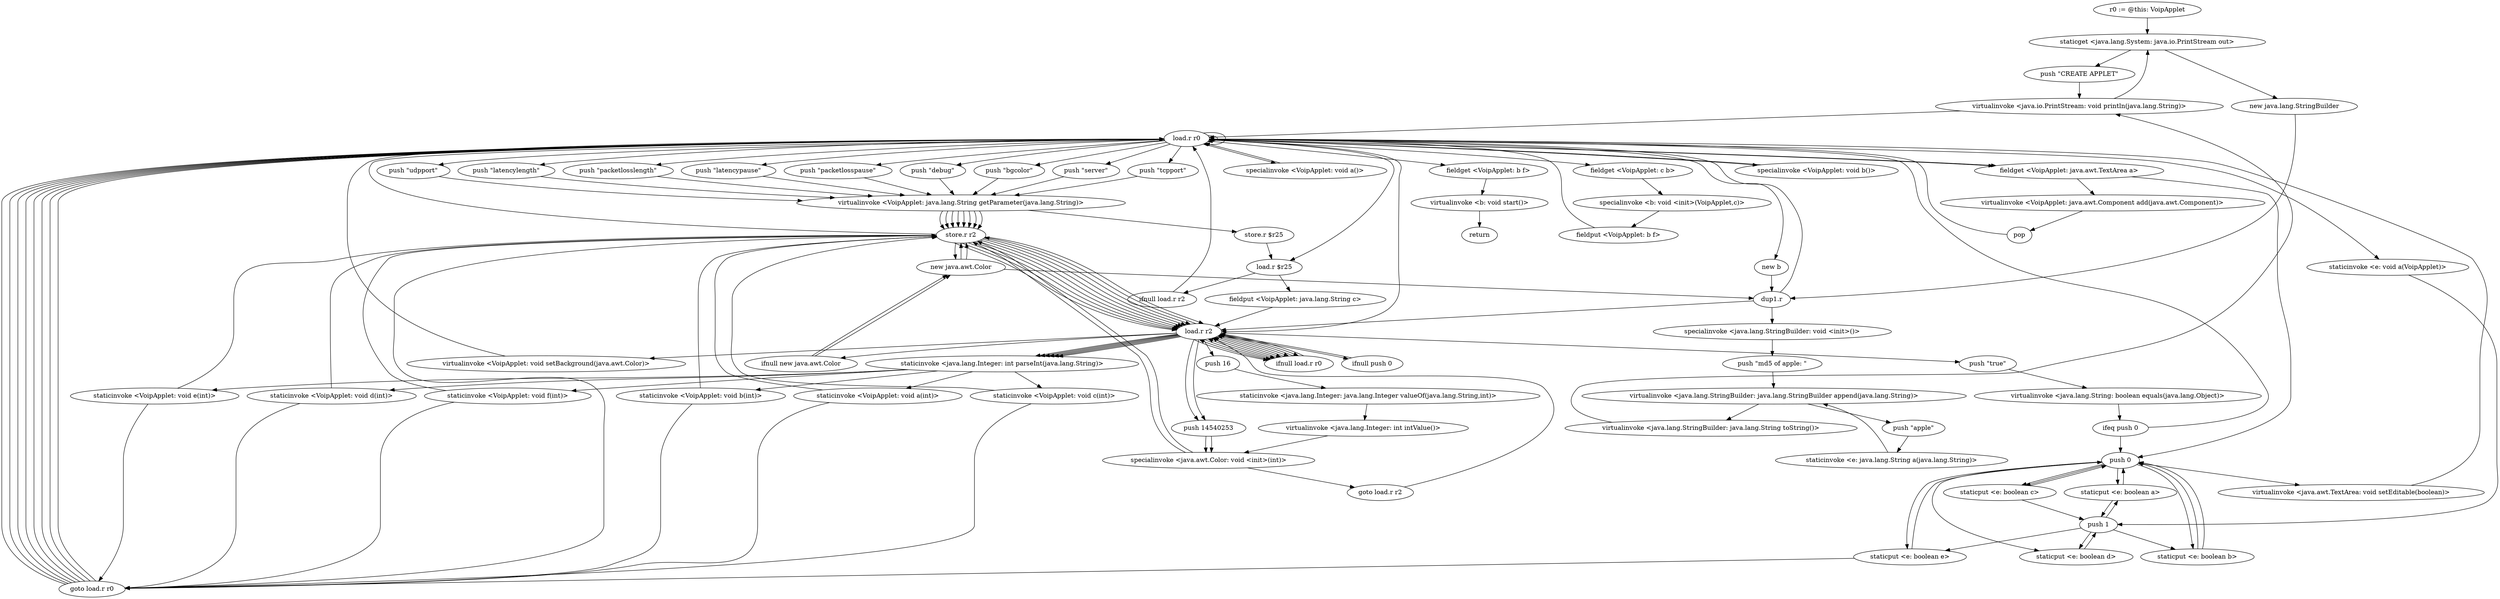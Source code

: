 digraph "" {
    "r0 := @this: VoipApplet"
    "staticget <java.lang.System: java.io.PrintStream out>"
    "r0 := @this: VoipApplet"->"staticget <java.lang.System: java.io.PrintStream out>";
    "push \"CREATE APPLET\""
    "staticget <java.lang.System: java.io.PrintStream out>"->"push \"CREATE APPLET\"";
    "virtualinvoke <java.io.PrintStream: void println(java.lang.String)>"
    "push \"CREATE APPLET\""->"virtualinvoke <java.io.PrintStream: void println(java.lang.String)>";
    "virtualinvoke <java.io.PrintStream: void println(java.lang.String)>"->"staticget <java.lang.System: java.io.PrintStream out>";
    "new java.lang.StringBuilder"
    "staticget <java.lang.System: java.io.PrintStream out>"->"new java.lang.StringBuilder";
    "dup1.r"
    "new java.lang.StringBuilder"->"dup1.r";
    "specialinvoke <java.lang.StringBuilder: void <init>()>"
    "dup1.r"->"specialinvoke <java.lang.StringBuilder: void <init>()>";
    "push \"md5 of apple: \""
    "specialinvoke <java.lang.StringBuilder: void <init>()>"->"push \"md5 of apple: \"";
    "virtualinvoke <java.lang.StringBuilder: java.lang.StringBuilder append(java.lang.String)>"
    "push \"md5 of apple: \""->"virtualinvoke <java.lang.StringBuilder: java.lang.StringBuilder append(java.lang.String)>";
    "push \"apple\""
    "virtualinvoke <java.lang.StringBuilder: java.lang.StringBuilder append(java.lang.String)>"->"push \"apple\"";
    "staticinvoke <e: java.lang.String a(java.lang.String)>"
    "push \"apple\""->"staticinvoke <e: java.lang.String a(java.lang.String)>";
    "staticinvoke <e: java.lang.String a(java.lang.String)>"->"virtualinvoke <java.lang.StringBuilder: java.lang.StringBuilder append(java.lang.String)>";
    "virtualinvoke <java.lang.StringBuilder: java.lang.String toString()>"
    "virtualinvoke <java.lang.StringBuilder: java.lang.StringBuilder append(java.lang.String)>"->"virtualinvoke <java.lang.StringBuilder: java.lang.String toString()>";
    "virtualinvoke <java.lang.StringBuilder: java.lang.String toString()>"->"virtualinvoke <java.io.PrintStream: void println(java.lang.String)>";
    "load.r r0"
    "virtualinvoke <java.io.PrintStream: void println(java.lang.String)>"->"load.r r0";
    "specialinvoke <VoipApplet: void b()>"
    "load.r r0"->"specialinvoke <VoipApplet: void b()>";
    "specialinvoke <VoipApplet: void b()>"->"load.r r0";
    "push \"debug\""
    "load.r r0"->"push \"debug\"";
    "virtualinvoke <VoipApplet: java.lang.String getParameter(java.lang.String)>"
    "push \"debug\""->"virtualinvoke <VoipApplet: java.lang.String getParameter(java.lang.String)>";
    "store.r r2"
    "virtualinvoke <VoipApplet: java.lang.String getParameter(java.lang.String)>"->"store.r r2";
    "load.r r2"
    "store.r r2"->"load.r r2";
    "ifnull push 0"
    "load.r r2"->"ifnull push 0";
    "ifnull push 0"->"load.r r2";
    "push \"true\""
    "load.r r2"->"push \"true\"";
    "virtualinvoke <java.lang.String: boolean equals(java.lang.Object)>"
    "push \"true\""->"virtualinvoke <java.lang.String: boolean equals(java.lang.Object)>";
    "ifeq push 0"
    "virtualinvoke <java.lang.String: boolean equals(java.lang.Object)>"->"ifeq push 0";
    "ifeq push 0"->"load.r r0";
    "fieldget <VoipApplet: java.awt.TextArea a>"
    "load.r r0"->"fieldget <VoipApplet: java.awt.TextArea a>";
    "push 0"
    "fieldget <VoipApplet: java.awt.TextArea a>"->"push 0";
    "virtualinvoke <java.awt.TextArea: void setEditable(boolean)>"
    "push 0"->"virtualinvoke <java.awt.TextArea: void setEditable(boolean)>";
    "virtualinvoke <java.awt.TextArea: void setEditable(boolean)>"->"load.r r0";
    "load.r r0"->"load.r r0";
    "load.r r0"->"fieldget <VoipApplet: java.awt.TextArea a>";
    "virtualinvoke <VoipApplet: java.awt.Component add(java.awt.Component)>"
    "fieldget <VoipApplet: java.awt.TextArea a>"->"virtualinvoke <VoipApplet: java.awt.Component add(java.awt.Component)>";
    "pop"
    "virtualinvoke <VoipApplet: java.awt.Component add(java.awt.Component)>"->"pop";
    "pop"->"load.r r0";
    "staticinvoke <e: void a(VoipApplet)>"
    "load.r r0"->"staticinvoke <e: void a(VoipApplet)>";
    "push 1"
    "staticinvoke <e: void a(VoipApplet)>"->"push 1";
    "staticput <e: boolean a>"
    "push 1"->"staticput <e: boolean a>";
    "staticput <e: boolean a>"->"push 1";
    "staticput <e: boolean b>"
    "push 1"->"staticput <e: boolean b>";
    "staticput <e: boolean b>"->"push 0";
    "staticput <e: boolean c>"
    "push 0"->"staticput <e: boolean c>";
    "staticput <e: boolean c>"->"push 1";
    "staticput <e: boolean d>"
    "push 1"->"staticput <e: boolean d>";
    "staticput <e: boolean d>"->"push 1";
    "staticput <e: boolean e>"
    "push 1"->"staticput <e: boolean e>";
    "goto load.r r0"
    "staticput <e: boolean e>"->"goto load.r r0";
    "goto load.r r0"->"load.r r0";
    "push \"bgcolor\""
    "load.r r0"->"push \"bgcolor\"";
    "push \"bgcolor\""->"virtualinvoke <VoipApplet: java.lang.String getParameter(java.lang.String)>";
    "virtualinvoke <VoipApplet: java.lang.String getParameter(java.lang.String)>"->"store.r r2";
    "store.r r2"->"load.r r0";
    "push \"server\""
    "load.r r0"->"push \"server\"";
    "push \"server\""->"virtualinvoke <VoipApplet: java.lang.String getParameter(java.lang.String)>";
    "store.r $r25"
    "virtualinvoke <VoipApplet: java.lang.String getParameter(java.lang.String)>"->"store.r $r25";
    "load.r $r25"
    "store.r $r25"->"load.r $r25";
    "ifnull load.r r2"
    "load.r $r25"->"ifnull load.r r2";
    "ifnull load.r r2"->"load.r r0";
    "load.r r0"->"load.r $r25";
    "fieldput <VoipApplet: java.lang.String c>"
    "load.r $r25"->"fieldput <VoipApplet: java.lang.String c>";
    "fieldput <VoipApplet: java.lang.String c>"->"load.r r2";
    "ifnull new java.awt.Color"
    "load.r r2"->"ifnull new java.awt.Color";
    "new java.awt.Color"
    "ifnull new java.awt.Color"->"new java.awt.Color";
    "new java.awt.Color"->"dup1.r";
    "dup1.r"->"load.r r2";
    "push 16"
    "load.r r2"->"push 16";
    "staticinvoke <java.lang.Integer: java.lang.Integer valueOf(java.lang.String,int)>"
    "push 16"->"staticinvoke <java.lang.Integer: java.lang.Integer valueOf(java.lang.String,int)>";
    "virtualinvoke <java.lang.Integer: int intValue()>"
    "staticinvoke <java.lang.Integer: java.lang.Integer valueOf(java.lang.String,int)>"->"virtualinvoke <java.lang.Integer: int intValue()>";
    "specialinvoke <java.awt.Color: void <init>(int)>"
    "virtualinvoke <java.lang.Integer: int intValue()>"->"specialinvoke <java.awt.Color: void <init>(int)>";
    "specialinvoke <java.awt.Color: void <init>(int)>"->"store.r r2";
    "store.r r2"->"goto load.r r0";
    "goto load.r r0"->"load.r r0";
    "load.r r0"->"load.r r2";
    "virtualinvoke <VoipApplet: void setBackground(java.awt.Color)>"
    "load.r r2"->"virtualinvoke <VoipApplet: void setBackground(java.awt.Color)>";
    "virtualinvoke <VoipApplet: void setBackground(java.awt.Color)>"->"load.r r0";
    "push \"tcpport\""
    "load.r r0"->"push \"tcpport\"";
    "push \"tcpport\""->"virtualinvoke <VoipApplet: java.lang.String getParameter(java.lang.String)>";
    "virtualinvoke <VoipApplet: java.lang.String getParameter(java.lang.String)>"->"store.r r2";
    "store.r r2"->"load.r r2";
    "ifnull load.r r0"
    "load.r r2"->"ifnull load.r r0";
    "ifnull load.r r0"->"load.r r2";
    "staticinvoke <java.lang.Integer: int parseInt(java.lang.String)>"
    "load.r r2"->"staticinvoke <java.lang.Integer: int parseInt(java.lang.String)>";
    "staticinvoke <VoipApplet: void a(int)>"
    "staticinvoke <java.lang.Integer: int parseInt(java.lang.String)>"->"staticinvoke <VoipApplet: void a(int)>";
    "staticinvoke <VoipApplet: void a(int)>"->"goto load.r r0";
    "goto load.r r0"->"load.r r0";
    "push \"udpport\""
    "load.r r0"->"push \"udpport\"";
    "push \"udpport\""->"virtualinvoke <VoipApplet: java.lang.String getParameter(java.lang.String)>";
    "virtualinvoke <VoipApplet: java.lang.String getParameter(java.lang.String)>"->"store.r r2";
    "store.r r2"->"load.r r2";
    "load.r r2"->"ifnull load.r r0";
    "ifnull load.r r0"->"load.r r2";
    "load.r r2"->"staticinvoke <java.lang.Integer: int parseInt(java.lang.String)>";
    "staticinvoke <VoipApplet: void b(int)>"
    "staticinvoke <java.lang.Integer: int parseInt(java.lang.String)>"->"staticinvoke <VoipApplet: void b(int)>";
    "staticinvoke <VoipApplet: void b(int)>"->"goto load.r r0";
    "goto load.r r0"->"load.r r0";
    "push \"latencylength\""
    "load.r r0"->"push \"latencylength\"";
    "push \"latencylength\""->"virtualinvoke <VoipApplet: java.lang.String getParameter(java.lang.String)>";
    "virtualinvoke <VoipApplet: java.lang.String getParameter(java.lang.String)>"->"store.r r2";
    "store.r r2"->"load.r r2";
    "load.r r2"->"ifnull load.r r0";
    "ifnull load.r r0"->"load.r r2";
    "load.r r2"->"staticinvoke <java.lang.Integer: int parseInt(java.lang.String)>";
    "staticinvoke <VoipApplet: void c(int)>"
    "staticinvoke <java.lang.Integer: int parseInt(java.lang.String)>"->"staticinvoke <VoipApplet: void c(int)>";
    "staticinvoke <VoipApplet: void c(int)>"->"goto load.r r0";
    "goto load.r r0"->"load.r r0";
    "push \"packetlosslength\""
    "load.r r0"->"push \"packetlosslength\"";
    "push \"packetlosslength\""->"virtualinvoke <VoipApplet: java.lang.String getParameter(java.lang.String)>";
    "virtualinvoke <VoipApplet: java.lang.String getParameter(java.lang.String)>"->"store.r r2";
    "store.r r2"->"load.r r2";
    "load.r r2"->"ifnull load.r r0";
    "ifnull load.r r0"->"load.r r2";
    "load.r r2"->"staticinvoke <java.lang.Integer: int parseInt(java.lang.String)>";
    "staticinvoke <VoipApplet: void e(int)>"
    "staticinvoke <java.lang.Integer: int parseInt(java.lang.String)>"->"staticinvoke <VoipApplet: void e(int)>";
    "staticinvoke <VoipApplet: void e(int)>"->"goto load.r r0";
    "goto load.r r0"->"load.r r0";
    "push \"latencypause\""
    "load.r r0"->"push \"latencypause\"";
    "push \"latencypause\""->"virtualinvoke <VoipApplet: java.lang.String getParameter(java.lang.String)>";
    "virtualinvoke <VoipApplet: java.lang.String getParameter(java.lang.String)>"->"store.r r2";
    "store.r r2"->"load.r r2";
    "load.r r2"->"ifnull load.r r0";
    "ifnull load.r r0"->"load.r r2";
    "load.r r2"->"staticinvoke <java.lang.Integer: int parseInt(java.lang.String)>";
    "staticinvoke <VoipApplet: void d(int)>"
    "staticinvoke <java.lang.Integer: int parseInt(java.lang.String)>"->"staticinvoke <VoipApplet: void d(int)>";
    "staticinvoke <VoipApplet: void d(int)>"->"goto load.r r0";
    "goto load.r r0"->"load.r r0";
    "push \"packetlosspause\""
    "load.r r0"->"push \"packetlosspause\"";
    "push \"packetlosspause\""->"virtualinvoke <VoipApplet: java.lang.String getParameter(java.lang.String)>";
    "virtualinvoke <VoipApplet: java.lang.String getParameter(java.lang.String)>"->"store.r r2";
    "store.r r2"->"load.r r2";
    "load.r r2"->"ifnull load.r r0";
    "ifnull load.r r0"->"load.r r2";
    "load.r r2"->"staticinvoke <java.lang.Integer: int parseInt(java.lang.String)>";
    "staticinvoke <VoipApplet: void f(int)>"
    "staticinvoke <java.lang.Integer: int parseInt(java.lang.String)>"->"staticinvoke <VoipApplet: void f(int)>";
    "staticinvoke <VoipApplet: void f(int)>"->"goto load.r r0";
    "goto load.r r0"->"load.r r0";
    "specialinvoke <VoipApplet: void a()>"
    "load.r r0"->"specialinvoke <VoipApplet: void a()>";
    "specialinvoke <VoipApplet: void a()>"->"load.r r0";
    "new b"
    "load.r r0"->"new b";
    "new b"->"dup1.r";
    "dup1.r"->"load.r r0";
    "load.r r0"->"load.r r0";
    "fieldget <VoipApplet: c b>"
    "load.r r0"->"fieldget <VoipApplet: c b>";
    "specialinvoke <b: void <init>(VoipApplet,c)>"
    "fieldget <VoipApplet: c b>"->"specialinvoke <b: void <init>(VoipApplet,c)>";
    "fieldput <VoipApplet: b f>"
    "specialinvoke <b: void <init>(VoipApplet,c)>"->"fieldput <VoipApplet: b f>";
    "fieldput <VoipApplet: b f>"->"load.r r0";
    "fieldget <VoipApplet: b f>"
    "load.r r0"->"fieldget <VoipApplet: b f>";
    "virtualinvoke <b: void start()>"
    "fieldget <VoipApplet: b f>"->"virtualinvoke <b: void start()>";
    "return"
    "virtualinvoke <b: void start()>"->"return";
    "staticinvoke <VoipApplet: void f(int)>"->"store.r r2";
    "staticinvoke <VoipApplet: void d(int)>"->"store.r r2";
    "staticinvoke <VoipApplet: void e(int)>"->"store.r r2";
    "staticinvoke <VoipApplet: void c(int)>"->"store.r r2";
    "staticinvoke <VoipApplet: void b(int)>"->"store.r r2";
    "staticinvoke <VoipApplet: void a(int)>"->"store.r r2";
    "specialinvoke <java.awt.Color: void <init>(int)>"->"store.r r2";
    "store.r r2"->"new java.awt.Color";
    "new java.awt.Color"->"store.r r2";
    "store.r r2"->"load.r r2";
    "push 14540253"
    "load.r r2"->"push 14540253";
    "push 14540253"->"specialinvoke <java.awt.Color: void <init>(int)>";
    "goto load.r r2"
    "specialinvoke <java.awt.Color: void <init>(int)>"->"goto load.r r2";
    "goto load.r r2"->"load.r r2";
    "load.r r2"->"store.r r2";
    "ifnull new java.awt.Color"->"new java.awt.Color";
    "new java.awt.Color"->"store.r r2";
    "store.r r2"->"load.r r2";
    "load.r r2"->"push 14540253";
    "push 14540253"->"specialinvoke <java.awt.Color: void <init>(int)>";
    "ifeq push 0"->"push 0";
    "push 0"->"staticput <e: boolean a>";
    "staticput <e: boolean a>"->"push 0";
    "push 0"->"staticput <e: boolean b>";
    "staticput <e: boolean b>"->"push 0";
    "push 0"->"staticput <e: boolean c>";
    "staticput <e: boolean c>"->"push 0";
    "push 0"->"staticput <e: boolean e>";
    "staticput <e: boolean e>"->"push 0";
    "push 0"->"staticput <e: boolean d>";
}
